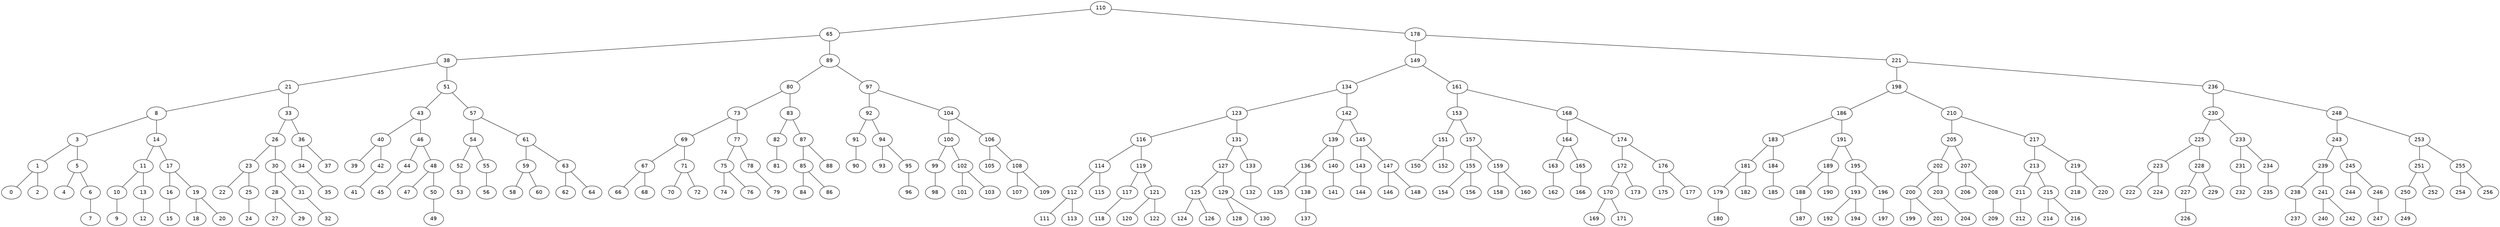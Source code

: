 graph BST {
    node [fontname="Helvetica"];
    110 [label="110"];
    110 -- 65;
    65 [label="65"];
    65 -- 38;
    38 [label="38"];
    38 -- 21;
    21 [label="21"];
    21 -- 8;
    8 [label="8"];
    8 -- 3;
    3 [label="3"];
    3 -- 1;
    1 [label="1"];
    1 -- 0;
    0 [label="0"];
    1 -- 2;
    2 [label="2"];
    3 -- 5;
    5 [label="5"];
    5 -- 4;
    4 [label="4"];
    5 -- 6;
    6 [label="6"];
    6 -- 7;
    7 [label="7"];
    8 -- 14;
    14 [label="14"];
    14 -- 11;
    11 [label="11"];
    11 -- 10;
    10 [label="10"];
    10 -- 9;
    9 [label="9"];
    11 -- 13;
    13 [label="13"];
    13 -- 12;
    12 [label="12"];
    14 -- 17;
    17 [label="17"];
    17 -- 16;
    16 [label="16"];
    16 -- 15;
    15 [label="15"];
    17 -- 19;
    19 [label="19"];
    19 -- 18;
    18 [label="18"];
    19 -- 20;
    20 [label="20"];
    21 -- 33;
    33 [label="33"];
    33 -- 26;
    26 [label="26"];
    26 -- 23;
    23 [label="23"];
    23 -- 22;
    22 [label="22"];
    23 -- 25;
    25 [label="25"];
    25 -- 24;
    24 [label="24"];
    26 -- 30;
    30 [label="30"];
    30 -- 28;
    28 [label="28"];
    28 -- 27;
    27 [label="27"];
    28 -- 29;
    29 [label="29"];
    30 -- 31;
    31 [label="31"];
    31 -- 32;
    32 [label="32"];
    33 -- 36;
    36 [label="36"];
    36 -- 34;
    34 [label="34"];
    34 -- 35;
    35 [label="35"];
    36 -- 37;
    37 [label="37"];
    38 -- 51;
    51 [label="51"];
    51 -- 43;
    43 [label="43"];
    43 -- 40;
    40 [label="40"];
    40 -- 39;
    39 [label="39"];
    40 -- 42;
    42 [label="42"];
    42 -- 41;
    41 [label="41"];
    43 -- 46;
    46 [label="46"];
    46 -- 44;
    44 [label="44"];
    44 -- 45;
    45 [label="45"];
    46 -- 48;
    48 [label="48"];
    48 -- 47;
    47 [label="47"];
    48 -- 50;
    50 [label="50"];
    50 -- 49;
    49 [label="49"];
    51 -- 57;
    57 [label="57"];
    57 -- 54;
    54 [label="54"];
    54 -- 52;
    52 [label="52"];
    52 -- 53;
    53 [label="53"];
    54 -- 55;
    55 [label="55"];
    55 -- 56;
    56 [label="56"];
    57 -- 61;
    61 [label="61"];
    61 -- 59;
    59 [label="59"];
    59 -- 58;
    58 [label="58"];
    59 -- 60;
    60 [label="60"];
    61 -- 63;
    63 [label="63"];
    63 -- 62;
    62 [label="62"];
    63 -- 64;
    64 [label="64"];
    65 -- 89;
    89 [label="89"];
    89 -- 80;
    80 [label="80"];
    80 -- 73;
    73 [label="73"];
    73 -- 69;
    69 [label="69"];
    69 -- 67;
    67 [label="67"];
    67 -- 66;
    66 [label="66"];
    67 -- 68;
    68 [label="68"];
    69 -- 71;
    71 [label="71"];
    71 -- 70;
    70 [label="70"];
    71 -- 72;
    72 [label="72"];
    73 -- 77;
    77 [label="77"];
    77 -- 75;
    75 [label="75"];
    75 -- 74;
    74 [label="74"];
    75 -- 76;
    76 [label="76"];
    77 -- 78;
    78 [label="78"];
    78 -- 79;
    79 [label="79"];
    80 -- 83;
    83 [label="83"];
    83 -- 82;
    82 [label="82"];
    82 -- 81;
    81 [label="81"];
    83 -- 87;
    87 [label="87"];
    87 -- 85;
    85 [label="85"];
    85 -- 84;
    84 [label="84"];
    85 -- 86;
    86 [label="86"];
    87 -- 88;
    88 [label="88"];
    89 -- 97;
    97 [label="97"];
    97 -- 92;
    92 [label="92"];
    92 -- 91;
    91 [label="91"];
    91 -- 90;
    90 [label="90"];
    92 -- 94;
    94 [label="94"];
    94 -- 93;
    93 [label="93"];
    94 -- 95;
    95 [label="95"];
    95 -- 96;
    96 [label="96"];
    97 -- 104;
    104 [label="104"];
    104 -- 100;
    100 [label="100"];
    100 -- 99;
    99 [label="99"];
    99 -- 98;
    98 [label="98"];
    100 -- 102;
    102 [label="102"];
    102 -- 101;
    101 [label="101"];
    102 -- 103;
    103 [label="103"];
    104 -- 106;
    106 [label="106"];
    106 -- 105;
    105 [label="105"];
    106 -- 108;
    108 [label="108"];
    108 -- 107;
    107 [label="107"];
    108 -- 109;
    109 [label="109"];
    110 -- 178;
    178 [label="178"];
    178 -- 149;
    149 [label="149"];
    149 -- 134;
    134 [label="134"];
    134 -- 123;
    123 [label="123"];
    123 -- 116;
    116 [label="116"];
    116 -- 114;
    114 [label="114"];
    114 -- 112;
    112 [label="112"];
    112 -- 111;
    111 [label="111"];
    112 -- 113;
    113 [label="113"];
    114 -- 115;
    115 [label="115"];
    116 -- 119;
    119 [label="119"];
    119 -- 117;
    117 [label="117"];
    117 -- 118;
    118 [label="118"];
    119 -- 121;
    121 [label="121"];
    121 -- 120;
    120 [label="120"];
    121 -- 122;
    122 [label="122"];
    123 -- 131;
    131 [label="131"];
    131 -- 127;
    127 [label="127"];
    127 -- 125;
    125 [label="125"];
    125 -- 124;
    124 [label="124"];
    125 -- 126;
    126 [label="126"];
    127 -- 129;
    129 [label="129"];
    129 -- 128;
    128 [label="128"];
    129 -- 130;
    130 [label="130"];
    131 -- 133;
    133 [label="133"];
    133 -- 132;
    132 [label="132"];
    134 -- 142;
    142 [label="142"];
    142 -- 139;
    139 [label="139"];
    139 -- 136;
    136 [label="136"];
    136 -- 135;
    135 [label="135"];
    136 -- 138;
    138 [label="138"];
    138 -- 137;
    137 [label="137"];
    139 -- 140;
    140 [label="140"];
    140 -- 141;
    141 [label="141"];
    142 -- 145;
    145 [label="145"];
    145 -- 143;
    143 [label="143"];
    143 -- 144;
    144 [label="144"];
    145 -- 147;
    147 [label="147"];
    147 -- 146;
    146 [label="146"];
    147 -- 148;
    148 [label="148"];
    149 -- 161;
    161 [label="161"];
    161 -- 153;
    153 [label="153"];
    153 -- 151;
    151 [label="151"];
    151 -- 150;
    150 [label="150"];
    151 -- 152;
    152 [label="152"];
    153 -- 157;
    157 [label="157"];
    157 -- 155;
    155 [label="155"];
    155 -- 154;
    154 [label="154"];
    155 -- 156;
    156 [label="156"];
    157 -- 159;
    159 [label="159"];
    159 -- 158;
    158 [label="158"];
    159 -- 160;
    160 [label="160"];
    161 -- 168;
    168 [label="168"];
    168 -- 164;
    164 [label="164"];
    164 -- 163;
    163 [label="163"];
    163 -- 162;
    162 [label="162"];
    164 -- 165;
    165 [label="165"];
    165 -- 166;
    166 [label="166"];
    168 -- 174;
    174 [label="174"];
    174 -- 172;
    172 [label="172"];
    172 -- 170;
    170 [label="170"];
    170 -- 169;
    169 [label="169"];
    170 -- 171;
    171 [label="171"];
    172 -- 173;
    173 [label="173"];
    174 -- 176;
    176 [label="176"];
    176 -- 175;
    175 [label="175"];
    176 -- 177;
    177 [label="177"];
    178 -- 221;
    221 [label="221"];
    221 -- 198;
    198 [label="198"];
    198 -- 186;
    186 [label="186"];
    186 -- 183;
    183 [label="183"];
    183 -- 181;
    181 [label="181"];
    181 -- 179;
    179 [label="179"];
    179 -- 180;
    180 [label="180"];
    181 -- 182;
    182 [label="182"];
    183 -- 184;
    184 [label="184"];
    184 -- 185;
    185 [label="185"];
    186 -- 191;
    191 [label="191"];
    191 -- 189;
    189 [label="189"];
    189 -- 188;
    188 [label="188"];
    188 -- 187;
    187 [label="187"];
    189 -- 190;
    190 [label="190"];
    191 -- 195;
    195 [label="195"];
    195 -- 193;
    193 [label="193"];
    193 -- 192;
    192 [label="192"];
    193 -- 194;
    194 [label="194"];
    195 -- 196;
    196 [label="196"];
    196 -- 197;
    197 [label="197"];
    198 -- 210;
    210 [label="210"];
    210 -- 205;
    205 [label="205"];
    205 -- 202;
    202 [label="202"];
    202 -- 200;
    200 [label="200"];
    200 -- 199;
    199 [label="199"];
    200 -- 201;
    201 [label="201"];
    202 -- 203;
    203 [label="203"];
    203 -- 204;
    204 [label="204"];
    205 -- 207;
    207 [label="207"];
    207 -- 206;
    206 [label="206"];
    207 -- 208;
    208 [label="208"];
    208 -- 209;
    209 [label="209"];
    210 -- 217;
    217 [label="217"];
    217 -- 213;
    213 [label="213"];
    213 -- 211;
    211 [label="211"];
    211 -- 212;
    212 [label="212"];
    213 -- 215;
    215 [label="215"];
    215 -- 214;
    214 [label="214"];
    215 -- 216;
    216 [label="216"];
    217 -- 219;
    219 [label="219"];
    219 -- 218;
    218 [label="218"];
    219 -- 220;
    220 [label="220"];
    221 -- 236;
    236 [label="236"];
    236 -- 230;
    230 [label="230"];
    230 -- 225;
    225 [label="225"];
    225 -- 223;
    223 [label="223"];
    223 -- 222;
    222 [label="222"];
    223 -- 224;
    224 [label="224"];
    225 -- 228;
    228 [label="228"];
    228 -- 227;
    227 [label="227"];
    227 -- 226;
    226 [label="226"];
    228 -- 229;
    229 [label="229"];
    230 -- 233;
    233 [label="233"];
    233 -- 231;
    231 [label="231"];
    231 -- 232;
    232 [label="232"];
    233 -- 234;
    234 [label="234"];
    234 -- 235;
    235 [label="235"];
    236 -- 248;
    248 [label="248"];
    248 -- 243;
    243 [label="243"];
    243 -- 239;
    239 [label="239"];
    239 -- 238;
    238 [label="238"];
    238 -- 237;
    237 [label="237"];
    239 -- 241;
    241 [label="241"];
    241 -- 240;
    240 [label="240"];
    241 -- 242;
    242 [label="242"];
    243 -- 245;
    245 [label="245"];
    245 -- 244;
    244 [label="244"];
    245 -- 246;
    246 [label="246"];
    246 -- 247;
    247 [label="247"];
    248 -- 253;
    253 [label="253"];
    253 -- 251;
    251 [label="251"];
    251 -- 250;
    250 [label="250"];
    250 -- 249;
    249 [label="249"];
    251 -- 252;
    252 [label="252"];
    253 -- 255;
    255 [label="255"];
    255 -- 254;
    254 [label="254"];
    255 -- 256;
    256 [label="256"];
}
